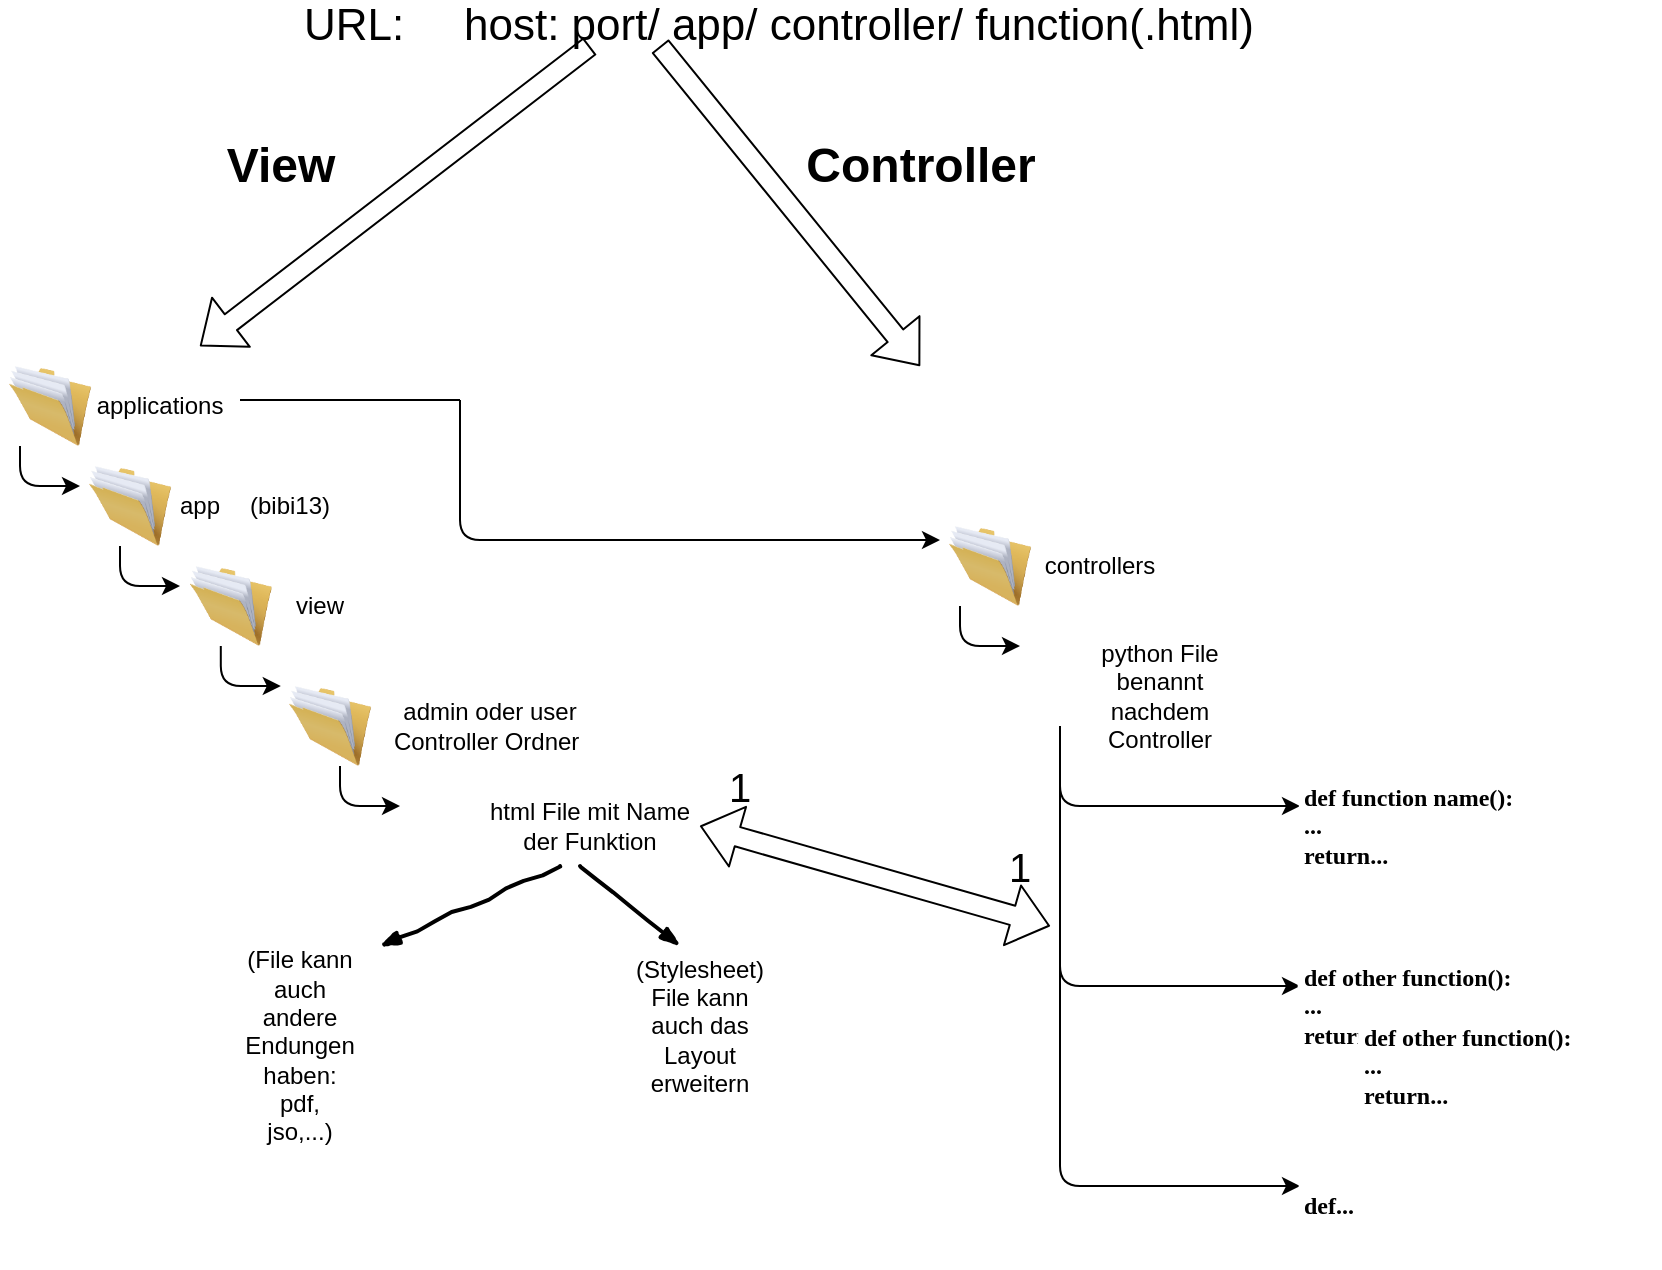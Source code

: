 <mxfile version="13.0.1" type="github"><diagram id="JeG9jNfM2UxcwvcoLwsl" name="Page-1"><mxGraphModel dx="786" dy="506" grid="0" gridSize="10" guides="1" tooltips="1" connect="1" arrows="1" fold="1" page="1" pageScale="1" pageWidth="1169" pageHeight="827" background="none" math="0" shadow="0"><root><mxCell id="0"/><mxCell id="1" parent="0"/><mxCell id="ZSbB3vgyHG_u8PtL49ul-1" value="&lt;font style=&quot;font-size: 22px&quot;&gt;URL:&lt;/font&gt;" style="text;html=1;strokeColor=none;fillColor=none;align=left;verticalAlign=middle;whiteSpace=wrap;rounded=0;" vertex="1" parent="1"><mxGeometry x="290" y="50" width="50" height="20" as="geometry"/></mxCell><mxCell id="ZSbB3vgyHG_u8PtL49ul-2" value="&lt;font style=&quot;font-size: 22px&quot;&gt;host: port/ app/ controller/ function(.html)&lt;/font&gt;" style="text;html=1;strokeColor=none;fillColor=none;align=left;verticalAlign=middle;whiteSpace=wrap;rounded=0;" vertex="1" parent="1"><mxGeometry x="370" y="50" width="600" height="20" as="geometry"/></mxCell><mxCell id="ZSbB3vgyHG_u8PtL49ul-3" value="" style="image;html=1;labelBackgroundColor=#ffffff;image=img/lib/clip_art/general/Full_Folder_128x128.png;align=left;" vertex="1" parent="1"><mxGeometry x="140" y="230" width="50" height="40" as="geometry"/></mxCell><mxCell id="ZSbB3vgyHG_u8PtL49ul-5" value="" style="shape=flexArrow;endArrow=classic;html=1;" edge="1" parent="1"><mxGeometry width="50" height="50" relative="1" as="geometry"><mxPoint x="435" y="70" as="sourcePoint"/><mxPoint x="240" y="220" as="targetPoint"/></mxGeometry></mxCell><mxCell id="ZSbB3vgyHG_u8PtL49ul-6" value="" style="shape=flexArrow;endArrow=classic;html=1;" edge="1" parent="1"><mxGeometry width="50" height="50" relative="1" as="geometry"><mxPoint x="470" y="70" as="sourcePoint"/><mxPoint x="600" y="230" as="targetPoint"/></mxGeometry></mxCell><mxCell id="ZSbB3vgyHG_u8PtL49ul-7" value="View" style="text;strokeColor=none;fillColor=none;html=1;fontSize=24;fontStyle=1;verticalAlign=middle;align=center;" vertex="1" parent="1"><mxGeometry x="230" y="110" width="100" height="40" as="geometry"/></mxCell><mxCell id="ZSbB3vgyHG_u8PtL49ul-8" value="Controller" style="text;strokeColor=none;fillColor=none;html=1;fontSize=24;fontStyle=1;verticalAlign=middle;align=center;" vertex="1" parent="1"><mxGeometry x="550" y="110" width="100" height="40" as="geometry"/></mxCell><mxCell id="ZSbB3vgyHG_u8PtL49ul-9" value="applications" style="text;html=1;strokeColor=none;fillColor=none;align=center;verticalAlign=middle;whiteSpace=wrap;rounded=0;" vertex="1" parent="1"><mxGeometry x="200" y="240" width="40" height="20" as="geometry"/></mxCell><mxCell id="ZSbB3vgyHG_u8PtL49ul-10" value="" style="edgeStyle=elbowEdgeStyle;elbow=horizontal;endArrow=classic;html=1;" edge="1" parent="1"><mxGeometry width="50" height="50" relative="1" as="geometry"><mxPoint x="150" y="270" as="sourcePoint"/><mxPoint x="180" y="290" as="targetPoint"/><Array as="points"><mxPoint x="150" y="360"/></Array></mxGeometry></mxCell><mxCell id="ZSbB3vgyHG_u8PtL49ul-13" value="" style="image;html=1;labelBackgroundColor=#ffffff;image=img/lib/clip_art/general/Full_Folder_128x128.png;align=left;" vertex="1" parent="1"><mxGeometry x="180" y="280" width="50" height="40" as="geometry"/></mxCell><mxCell id="ZSbB3vgyHG_u8PtL49ul-14" value="app" style="text;html=1;strokeColor=none;fillColor=none;align=center;verticalAlign=middle;whiteSpace=wrap;rounded=0;" vertex="1" parent="1"><mxGeometry x="220" y="290" width="40" height="20" as="geometry"/></mxCell><mxCell id="ZSbB3vgyHG_u8PtL49ul-15" value="(bibi13)" style="text;html=1;strokeColor=none;fillColor=none;align=center;verticalAlign=middle;whiteSpace=wrap;rounded=0;" vertex="1" parent="1"><mxGeometry x="230" y="290" width="110" height="20" as="geometry"/></mxCell><mxCell id="ZSbB3vgyHG_u8PtL49ul-16" style="edgeStyle=orthogonalEdgeStyle;rounded=0;orthogonalLoop=1;jettySize=auto;html=1;exitX=0.5;exitY=1;exitDx=0;exitDy=0;" edge="1" parent="1" source="ZSbB3vgyHG_u8PtL49ul-15" target="ZSbB3vgyHG_u8PtL49ul-15"><mxGeometry relative="1" as="geometry"/></mxCell><mxCell id="ZSbB3vgyHG_u8PtL49ul-17" value="" style="edgeStyle=elbowEdgeStyle;elbow=horizontal;endArrow=classic;html=1;" edge="1" parent="1"><mxGeometry width="50" height="50" relative="1" as="geometry"><mxPoint x="200" y="320" as="sourcePoint"/><mxPoint x="230" y="340" as="targetPoint"/><Array as="points"><mxPoint x="200" y="410"/></Array></mxGeometry></mxCell><mxCell id="ZSbB3vgyHG_u8PtL49ul-18" value="" style="image;html=1;labelBackgroundColor=#ffffff;image=img/lib/clip_art/general/Full_Folder_128x128.png;align=left;" vertex="1" parent="1"><mxGeometry x="230.4" y="330" width="50" height="40" as="geometry"/></mxCell><mxCell id="ZSbB3vgyHG_u8PtL49ul-19" value="admin oder user Controller Ordner&amp;nbsp;" style="text;html=1;strokeColor=none;fillColor=none;align=center;verticalAlign=middle;whiteSpace=wrap;rounded=0;" vertex="1" parent="1"><mxGeometry x="330" y="400" width="110" height="20" as="geometry"/></mxCell><mxCell id="ZSbB3vgyHG_u8PtL49ul-20" value="view" style="text;html=1;strokeColor=none;fillColor=none;align=center;verticalAlign=middle;whiteSpace=wrap;rounded=0;" vertex="1" parent="1"><mxGeometry x="280.4" y="340" width="40" height="20" as="geometry"/></mxCell><mxCell id="ZSbB3vgyHG_u8PtL49ul-21" value="" style="edgeStyle=elbowEdgeStyle;elbow=horizontal;endArrow=classic;html=1;" edge="1" parent="1"><mxGeometry width="50" height="50" relative="1" as="geometry"><mxPoint x="250.4" y="370" as="sourcePoint"/><mxPoint x="280.4" y="390" as="targetPoint"/><Array as="points"><mxPoint x="250.4" y="460"/></Array></mxGeometry></mxCell><mxCell id="ZSbB3vgyHG_u8PtL49ul-22" value="" style="image;html=1;labelBackgroundColor=#ffffff;image=img/lib/clip_art/general/Full_Folder_128x128.png;align=left;" vertex="1" parent="1"><mxGeometry x="280" y="390" width="50" height="40" as="geometry"/></mxCell><mxCell id="ZSbB3vgyHG_u8PtL49ul-23" value="" style="edgeStyle=elbowEdgeStyle;elbow=horizontal;endArrow=classic;html=1;" edge="1" parent="1"><mxGeometry width="50" height="50" relative="1" as="geometry"><mxPoint x="310.0" y="430" as="sourcePoint"/><mxPoint x="340.0" y="450" as="targetPoint"/><Array as="points"><mxPoint x="310" y="520"/></Array></mxGeometry></mxCell><mxCell id="ZSbB3vgyHG_u8PtL49ul-24" value="html File mit Name der Funktion" style="text;html=1;strokeColor=none;fillColor=none;align=center;verticalAlign=middle;whiteSpace=wrap;rounded=0;" vertex="1" parent="1"><mxGeometry x="380" y="450" width="110" height="20" as="geometry"/></mxCell><mxCell id="ZSbB3vgyHG_u8PtL49ul-25" value="" style="shape=image;html=1;verticalAlign=top;verticalLabelPosition=bottom;labelBackgroundColor=#ffffff;imageAspect=0;aspect=fixed;image=https://cdn2.iconfinder.com/data/icons/oxygen/128x128/mimetypes/application-x-python.png;align=left;" vertex="1" parent="1"><mxGeometry x="640" y="360" width="50" height="50" as="geometry"/></mxCell><mxCell id="ZSbB3vgyHG_u8PtL49ul-26" value="" style="shape=image;html=1;verticalAlign=top;verticalLabelPosition=bottom;labelBackgroundColor=#ffffff;imageAspect=0;aspect=fixed;image=https://cdn0.iconfinder.com/data/icons/social-network-7/50/22-128.png;align=left;" vertex="1" parent="1"><mxGeometry x="340" y="440" width="40" height="40" as="geometry"/></mxCell><mxCell id="ZSbB3vgyHG_u8PtL49ul-27" value="" style="rounded=0;comic=1;strokeWidth=2;endArrow=blockThin;html=1;fontFamily=Comic Sans MS;fontStyle=1;" edge="1" parent="1"><mxGeometry width="50" height="50" relative="1" as="geometry"><mxPoint x="420" y="480" as="sourcePoint"/><mxPoint x="330" y="520" as="targetPoint"/></mxGeometry></mxCell><mxCell id="ZSbB3vgyHG_u8PtL49ul-28" value="(File kann auch andere Endungen haben: pdf, jso,...)" style="text;html=1;strokeColor=none;fillColor=none;align=center;verticalAlign=middle;whiteSpace=wrap;rounded=0;" vertex="1" parent="1"><mxGeometry x="270" y="560" width="40" height="20" as="geometry"/></mxCell><mxCell id="ZSbB3vgyHG_u8PtL49ul-29" value="" style="rounded=0;comic=1;strokeWidth=2;endArrow=blockThin;html=1;fontFamily=Comic Sans MS;fontStyle=1;" edge="1" parent="1"><mxGeometry width="50" height="50" relative="1" as="geometry"><mxPoint x="430" y="480" as="sourcePoint"/><mxPoint x="480" y="520" as="targetPoint"/></mxGeometry></mxCell><mxCell id="ZSbB3vgyHG_u8PtL49ul-30" value="(Stylesheet) File kann auch das Layout erweitern" style="text;html=1;strokeColor=none;fillColor=none;align=center;verticalAlign=middle;whiteSpace=wrap;rounded=0;" vertex="1" parent="1"><mxGeometry x="470" y="550" width="40" height="20" as="geometry"/></mxCell><mxCell id="ZSbB3vgyHG_u8PtL49ul-33" value="" style="image;html=1;labelBackgroundColor=#ffffff;image=img/lib/clip_art/general/Full_Folder_128x128.png;align=left;" vertex="1" parent="1"><mxGeometry x="610" y="310" width="50" height="40" as="geometry"/></mxCell><mxCell id="ZSbB3vgyHG_u8PtL49ul-34" value="" style="edgeStyle=elbowEdgeStyle;elbow=horizontal;endArrow=classic;html=1;" edge="1" parent="1"><mxGeometry width="50" height="50" relative="1" as="geometry"><mxPoint x="370" y="247" as="sourcePoint"/><mxPoint x="610" y="317" as="targetPoint"/><Array as="points"><mxPoint x="370" y="287"/></Array></mxGeometry></mxCell><mxCell id="ZSbB3vgyHG_u8PtL49ul-35" value="" style="endArrow=none;html=1;" edge="1" parent="1"><mxGeometry width="50" height="50" relative="1" as="geometry"><mxPoint x="260" y="247" as="sourcePoint"/><mxPoint x="370" y="247" as="targetPoint"/><Array as="points"><mxPoint x="330" y="247"/></Array></mxGeometry></mxCell><mxCell id="ZSbB3vgyHG_u8PtL49ul-37" value="controllers" style="text;html=1;strokeColor=none;fillColor=none;align=center;verticalAlign=middle;whiteSpace=wrap;rounded=0;" vertex="1" parent="1"><mxGeometry x="670" y="320" width="40" height="20" as="geometry"/></mxCell><mxCell id="ZSbB3vgyHG_u8PtL49ul-38" value="" style="edgeStyle=elbowEdgeStyle;elbow=horizontal;endArrow=classic;html=1;" edge="1" parent="1"><mxGeometry width="50" height="50" relative="1" as="geometry"><mxPoint x="620" y="350" as="sourcePoint"/><mxPoint x="650" y="370" as="targetPoint"/><Array as="points"><mxPoint x="620" y="440"/></Array></mxGeometry></mxCell><mxCell id="ZSbB3vgyHG_u8PtL49ul-39" value="python File benannt nachdem Controller" style="text;html=1;strokeColor=none;fillColor=none;align=center;verticalAlign=middle;whiteSpace=wrap;rounded=0;" vertex="1" parent="1"><mxGeometry x="680" y="380" width="80" height="30" as="geometry"/></mxCell><mxCell id="ZSbB3vgyHG_u8PtL49ul-62" value="" style="edgeStyle=elbowEdgeStyle;elbow=horizontal;endArrow=classic;html=1;" edge="1" parent="1"><mxGeometry width="50" height="50" relative="1" as="geometry"><mxPoint x="670" y="410" as="sourcePoint"/><mxPoint x="790" y="450" as="targetPoint"/><Array as="points"><mxPoint x="670" y="460"/></Array></mxGeometry></mxCell><mxCell id="ZSbB3vgyHG_u8PtL49ul-63" value="def function name():&lt;br&gt;...&lt;br&gt;return..." style="html=1;whiteSpace=wrap;comic=1;strokeWidth=2;fontFamily=Comic Sans MS;fontStyle=1;align=left;strokeColor=#FFFFFF;" vertex="1" parent="1"><mxGeometry x="790" y="430" width="140" height="60" as="geometry"/></mxCell><mxCell id="ZSbB3vgyHG_u8PtL49ul-64" value="" style="edgeStyle=elbowEdgeStyle;elbow=horizontal;endArrow=classic;html=1;" edge="1" parent="1"><mxGeometry width="50" height="50" relative="1" as="geometry"><mxPoint x="670" y="440" as="sourcePoint"/><mxPoint x="790" y="540" as="targetPoint"/><Array as="points"><mxPoint x="670" y="580"/></Array></mxGeometry></mxCell><mxCell id="ZSbB3vgyHG_u8PtL49ul-65" value="def other function():&lt;br&gt;...&lt;br&gt;return..." style="html=1;whiteSpace=wrap;comic=1;strokeWidth=2;fontFamily=Comic Sans MS;fontStyle=1;align=left;strokeColor=#FFFFFF;" vertex="1" parent="1"><mxGeometry x="790" y="520" width="140" height="60" as="geometry"/></mxCell><mxCell id="ZSbB3vgyHG_u8PtL49ul-66" value="" style="edgeStyle=elbowEdgeStyle;elbow=horizontal;endArrow=classic;html=1;" edge="1" parent="1"><mxGeometry width="50" height="50" relative="1" as="geometry"><mxPoint x="670" y="530" as="sourcePoint"/><mxPoint x="790" y="640" as="targetPoint"/><Array as="points"><mxPoint x="670" y="680"/></Array></mxGeometry></mxCell><mxCell id="ZSbB3vgyHG_u8PtL49ul-67" value="def..." style="html=1;whiteSpace=wrap;comic=1;strokeWidth=2;fontFamily=Comic Sans MS;fontStyle=1;align=left;strokeColor=#FFFFFF;" vertex="1" parent="1"><mxGeometry x="790" y="620" width="140" height="60" as="geometry"/></mxCell><mxCell id="ZSbB3vgyHG_u8PtL49ul-71" value="" style="shape=flexArrow;endArrow=classic;startArrow=classic;html=1;fontSize=20;" edge="1" parent="1"><mxGeometry width="50" height="50" relative="1" as="geometry"><mxPoint x="490" y="460" as="sourcePoint"/><mxPoint x="665" y="510" as="targetPoint"/></mxGeometry></mxCell><mxCell id="ZSbB3vgyHG_u8PtL49ul-72" value="1" style="text;html=1;strokeColor=none;fillColor=none;align=center;verticalAlign=middle;whiteSpace=wrap;rounded=0;fontSize=20;" vertex="1" parent="1"><mxGeometry x="490" y="430" width="40" height="20" as="geometry"/></mxCell><mxCell id="ZSbB3vgyHG_u8PtL49ul-73" value="def other function():&lt;br&gt;...&lt;br&gt;return..." style="html=1;whiteSpace=wrap;comic=1;strokeWidth=2;fontFamily=Comic Sans MS;fontStyle=1;align=left;strokeColor=#FFFFFF;" vertex="1" parent="1"><mxGeometry x="820" y="550" width="140" height="60" as="geometry"/></mxCell><mxCell id="ZSbB3vgyHG_u8PtL49ul-74" value="1" style="text;html=1;strokeColor=none;fillColor=none;align=center;verticalAlign=middle;whiteSpace=wrap;rounded=0;fontSize=20;" vertex="1" parent="1"><mxGeometry x="630" y="470" width="40" height="20" as="geometry"/></mxCell></root></mxGraphModel></diagram></mxfile>